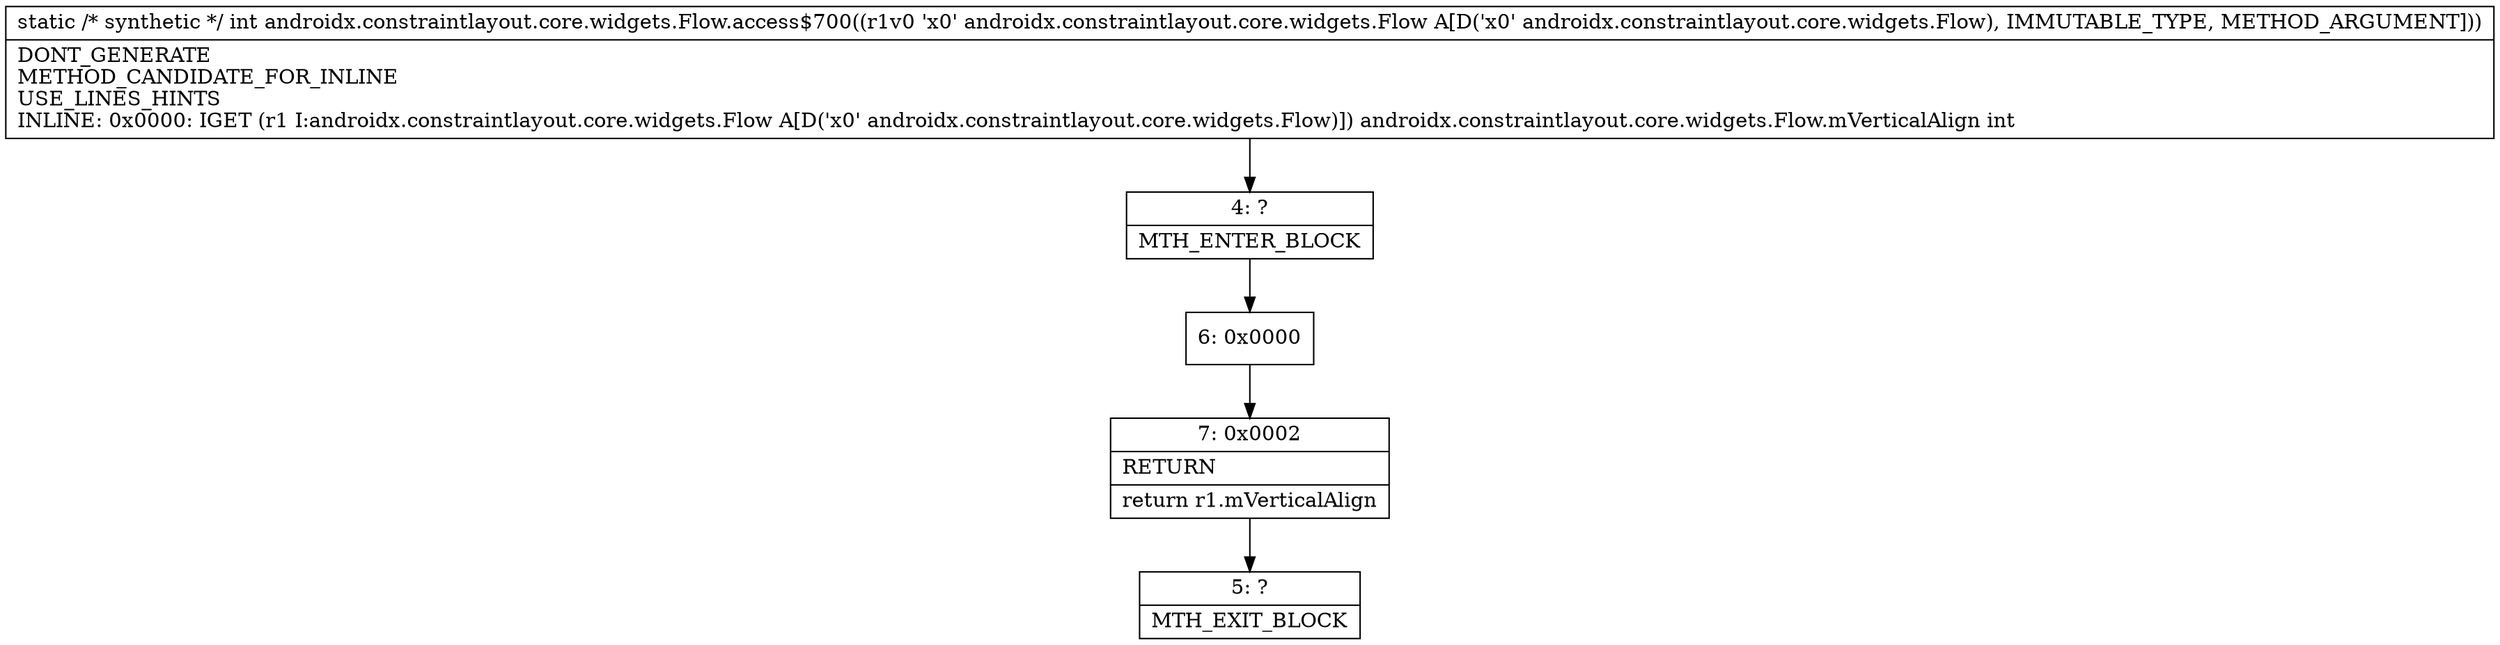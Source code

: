 digraph "CFG forandroidx.constraintlayout.core.widgets.Flow.access$700(Landroidx\/constraintlayout\/core\/widgets\/Flow;)I" {
Node_4 [shape=record,label="{4\:\ ?|MTH_ENTER_BLOCK\l}"];
Node_6 [shape=record,label="{6\:\ 0x0000}"];
Node_7 [shape=record,label="{7\:\ 0x0002|RETURN\l|return r1.mVerticalAlign\l}"];
Node_5 [shape=record,label="{5\:\ ?|MTH_EXIT_BLOCK\l}"];
MethodNode[shape=record,label="{static \/* synthetic *\/ int androidx.constraintlayout.core.widgets.Flow.access$700((r1v0 'x0' androidx.constraintlayout.core.widgets.Flow A[D('x0' androidx.constraintlayout.core.widgets.Flow), IMMUTABLE_TYPE, METHOD_ARGUMENT]))  | DONT_GENERATE\lMETHOD_CANDIDATE_FOR_INLINE\lUSE_LINES_HINTS\lINLINE: 0x0000: IGET  (r1 I:androidx.constraintlayout.core.widgets.Flow A[D('x0' androidx.constraintlayout.core.widgets.Flow)]) androidx.constraintlayout.core.widgets.Flow.mVerticalAlign int\l}"];
MethodNode -> Node_4;Node_4 -> Node_6;
Node_6 -> Node_7;
Node_7 -> Node_5;
}


